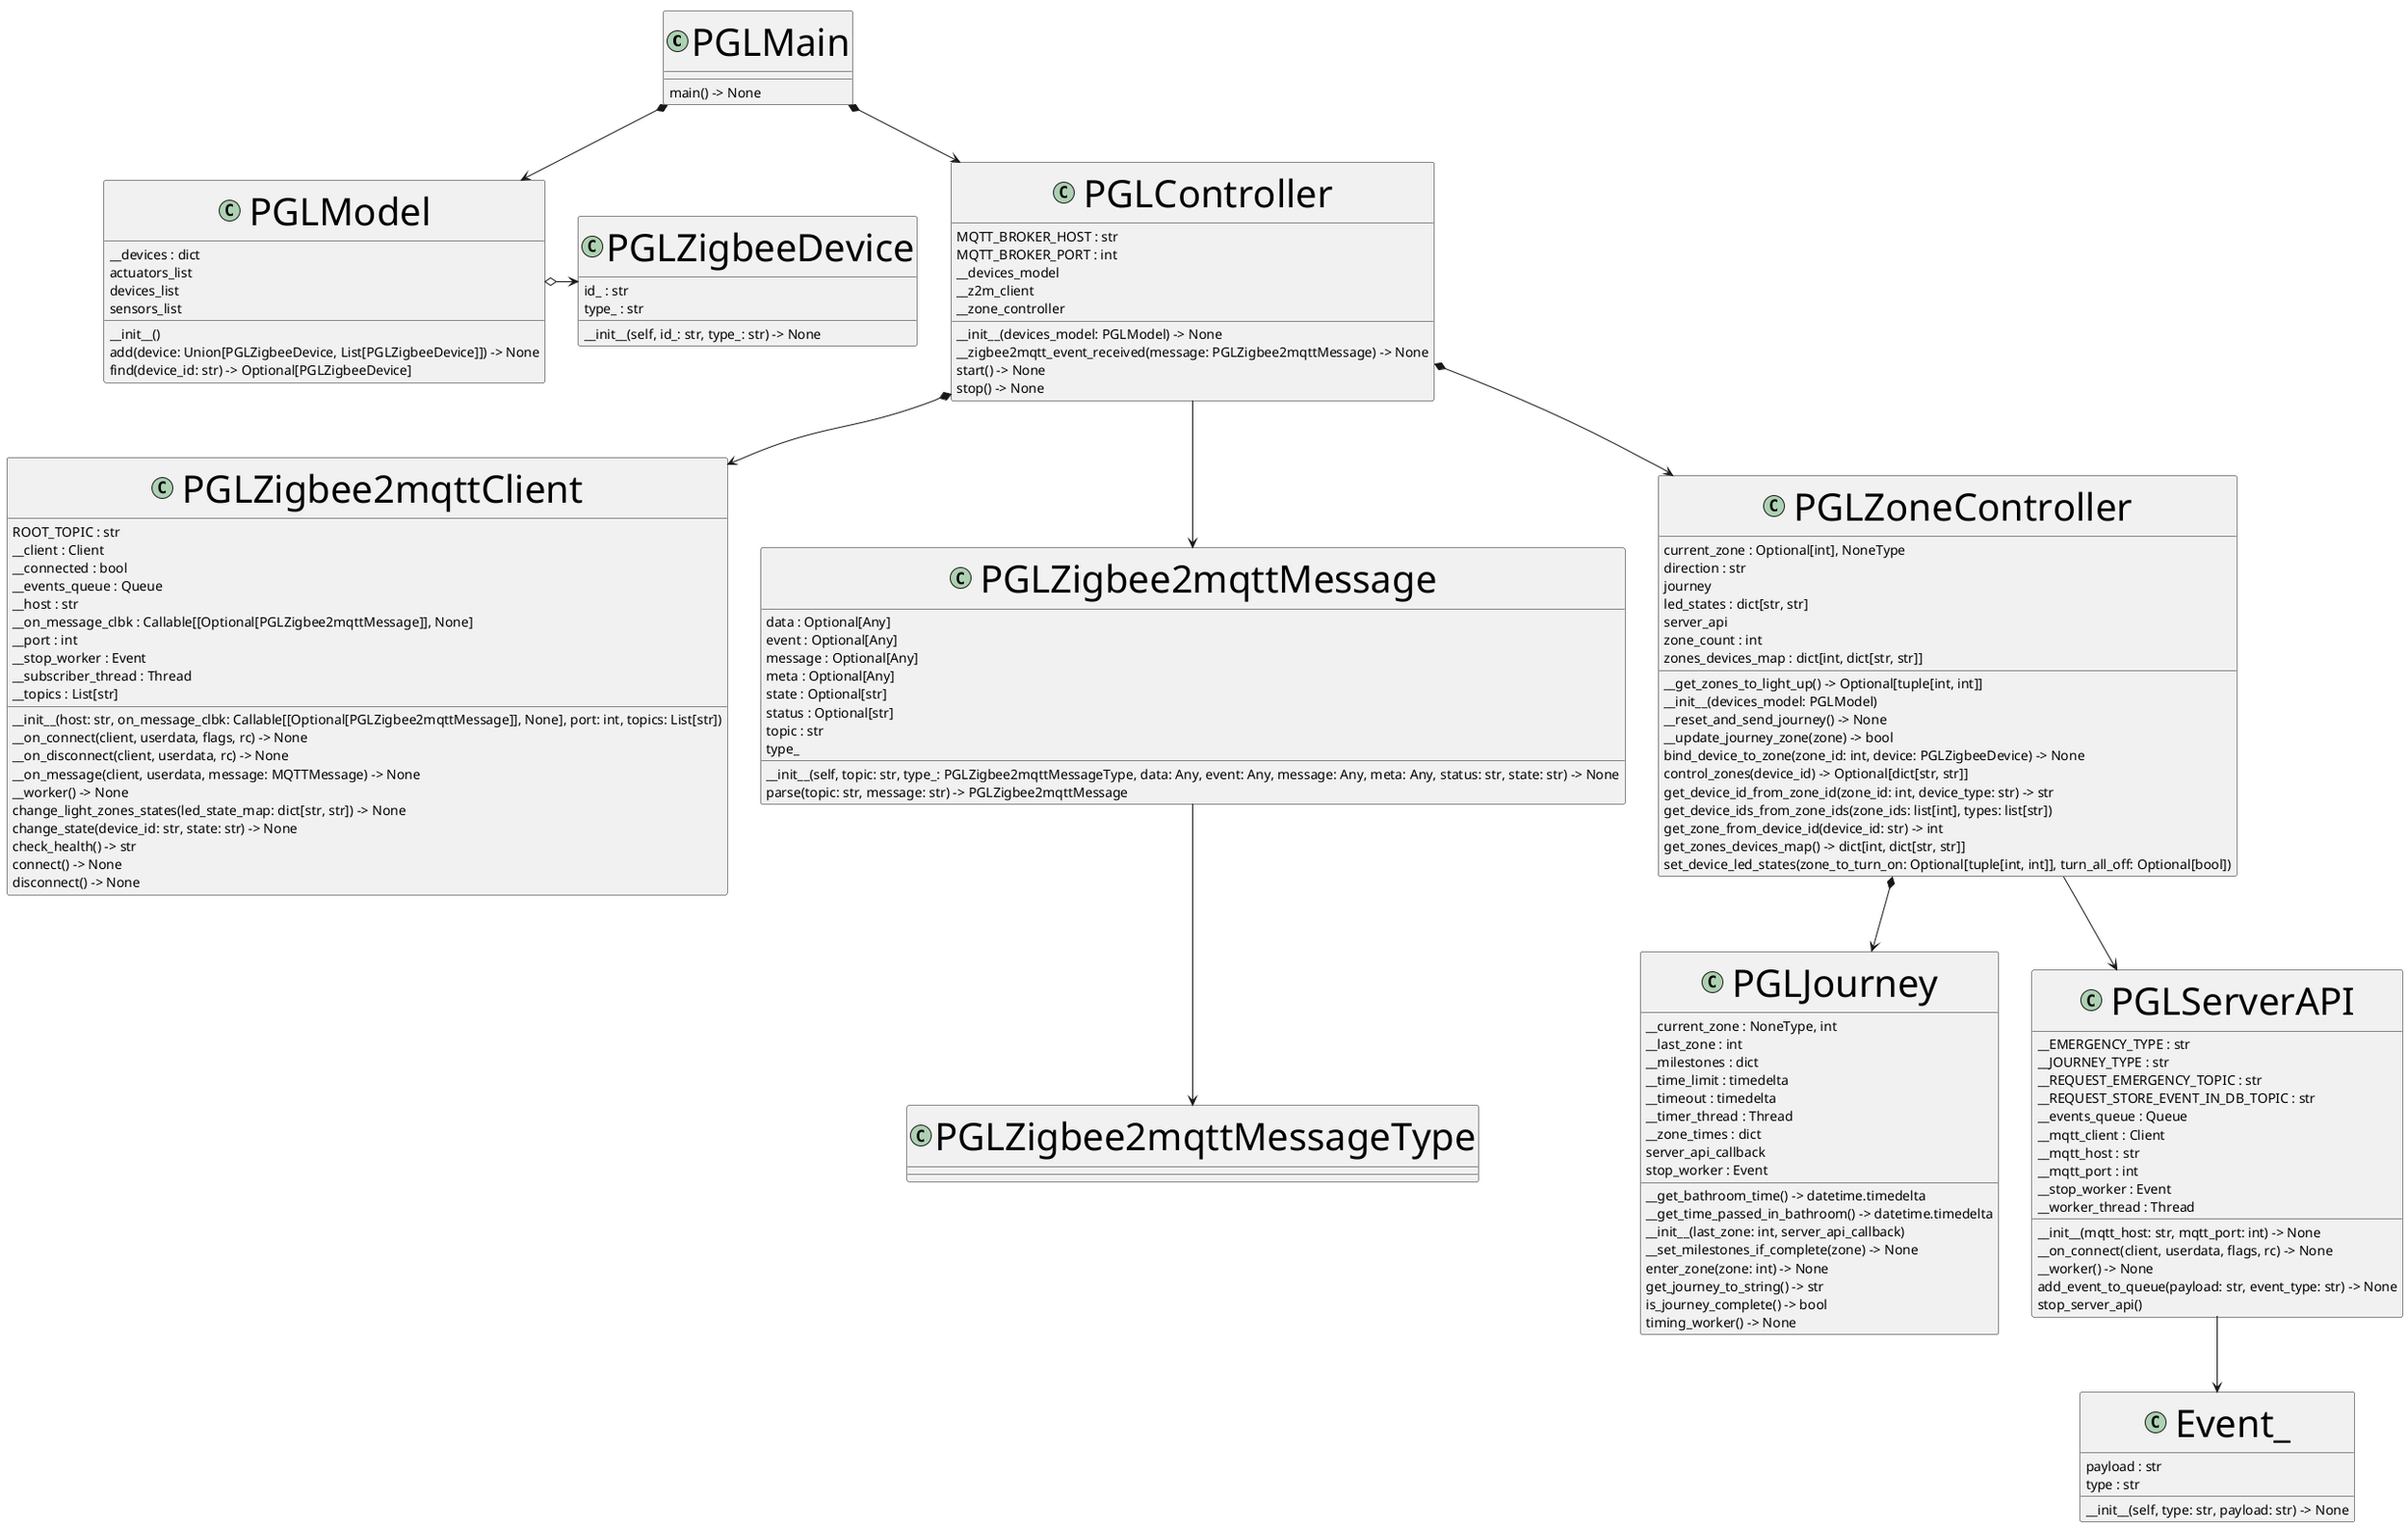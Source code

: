 @startuml classes
set namespaceSeparator none
skinparam classFontSize 40

class "PGLMain" as src.PGLMain {
  main() -> None
}

class "Event_" as src.PGLServerAPI.Event_ {
  payload : str
  type : str
  __init__(self, type: str, payload: str) -> None
}
class "PGLController" as src.PGLController.PGLController {
  MQTT_BROKER_HOST : str
  MQTT_BROKER_PORT : int
  __devices_model
  __z2m_client
  __zone_controller
  __init__(devices_model: PGLModel) -> None
  __zigbee2mqtt_event_received(message: PGLZigbee2mqttMessage) -> None
  start() -> None
  stop() -> None
}
class "PGLJourney" as src.PGLJourney.PGLJourney {
  __current_zone : NoneType, int
  __last_zone : int
  __milestones : dict
  __time_limit : timedelta
  __timeout : timedelta
  __timer_thread : Thread
  __zone_times : dict
  server_api_callback
  stop_worker : Event
  __get_bathroom_time() -> datetime.timedelta
  __get_time_passed_in_bathroom() -> datetime.timedelta
  __init__(last_zone: int, server_api_callback)
  __set_milestones_if_complete(zone) -> None
  enter_zone(zone: int) -> None
  get_journey_to_string() -> str
  is_journey_complete() -> bool
  timing_worker() -> None
}
class "PGLModel" as src.PGLModel.PGLModel {
  __devices : dict
  actuators_list
  devices_list
  sensors_list
  __init__()
  add(device: Union[PGLZigbeeDevice, List[PGLZigbeeDevice]]) -> None
  find(device_id: str) -> Optional[PGLZigbeeDevice]
}
class "PGLServerAPI" as src.PGLServerAPI.PGLServerAPI {
  __EMERGENCY_TYPE : str
  __JOURNEY_TYPE : str
  __REQUEST_EMERGENCY_TOPIC : str
  __REQUEST_STORE_EVENT_IN_DB_TOPIC : str
  __events_queue : Queue
  __mqtt_client : Client
  __mqtt_host : str
  __mqtt_port : int
  __stop_worker : Event
  __worker_thread : Thread
  __init__(mqtt_host: str, mqtt_port: int) -> None
  __on_connect(client, userdata, flags, rc) -> None
  __worker() -> None
  add_event_to_queue(payload: str, event_type: str) -> None
  stop_server_api()
}
class "PGLZigbee2mqttClient" as src.PGLZigbee2mqttClient.PGLZigbee2mqttClient {
  ROOT_TOPIC : str
  __client : Client
  __connected : bool
  __events_queue : Queue
  __host : str
  __on_message_clbk : Callable[[Optional[PGLZigbee2mqttMessage]], None]
  __port : int
  __stop_worker : Event
  __subscriber_thread : Thread
  __topics : List[str]
  __init__(host: str, on_message_clbk: Callable[[Optional[PGLZigbee2mqttMessage]], None], port: int, topics: List[str])
  __on_connect(client, userdata, flags, rc) -> None
  __on_disconnect(client, userdata, rc) -> None
  __on_message(client, userdata, message: MQTTMessage) -> None
  __worker() -> None
  change_light_zones_states(led_state_map: dict[str, str]) -> None
  change_state(device_id: str, state: str) -> None
  check_health() -> str
  connect() -> None
  disconnect() -> None
}
class "PGLZigbee2mqttMessage" as src.PGLZigbee2mqttClient.PGLZigbee2mqttMessage {
  data : Optional[Any]
  event : Optional[Any]
  message : Optional[Any]
  meta : Optional[Any]
  state : Optional[str]
  status : Optional[str]
  topic : str
  type_
  __init__(self, topic: str, type_: PGLZigbee2mqttMessageType, data: Any, event: Any, message: Any, meta: Any, status: str, state: str) -> None
  parse(topic: str, message: str) -> PGLZigbee2mqttMessage
}
class "PGLZigbee2mqttMessageType" as src.PGLZigbee2mqttClient.PGLZigbee2mqttMessageType {
}
class "PGLZigbeeDevice" as src.PGLModel.PGLZigbeeDevice {
  id_ : str
  type_ : str
  __init__(self, id_: str, type_: str) -> None
}
class "PGLZoneController" as src.PGLZoneController.PGLZoneController {
  current_zone : Optional[int], NoneType
  direction : str
  journey
  led_states : dict[str, str]
  server_api
  zone_count : int
  zones_devices_map : dict[int, dict[str, str]]
  __get_zones_to_light_up() -> Optional[tuple[int, int]]
  __init__(devices_model: PGLModel)
  __reset_and_send_journey() -> None
  __update_journey_zone(zone) -> bool
  bind_device_to_zone(zone_id: int, device: PGLZigbeeDevice) -> None
  control_zones(device_id) -> Optional[dict[str, str]]
  get_device_id_from_zone_id(zone_id: int, device_type: str) -> str
  get_device_ids_from_zone_ids(zone_ids: list[int], types: list[str])
  get_zone_from_device_id(device_id: str) -> int
  get_zones_devices_map() -> dict[int, dict[str, str]]
  set_device_led_states(zone_to_turn_on: Optional[tuple[int, int]], turn_all_off: Optional[bool])
}

src.PGLMain *--> src.PGLController.PGLController
src.PGLMain *--> src.PGLModel.PGLModel
src.PGLModel.PGLModel o-> src.PGLModel.PGLZigbeeDevice
src.PGLController.PGLController *--> src.PGLZigbee2mqttClient.PGLZigbee2mqttClient
src.PGLController.PGLController *--> src.PGLZoneController.PGLZoneController
src.PGLZoneController.PGLZoneController *--> src.PGLJourney.PGLJourney
src.PGLController.PGLController --> src.PGLZigbee2mqttClient.PGLZigbee2mqttMessage
src.PGLZigbee2mqttClient.PGLZigbee2mqttMessage --> src.PGLZigbee2mqttClient.PGLZigbee2mqttMessageType
src.PGLZoneController.PGLZoneController --> src.PGLServerAPI.PGLServerAPI
src.PGLServerAPI.PGLServerAPI --> src.PGLServerAPI.Event_

@enduml
